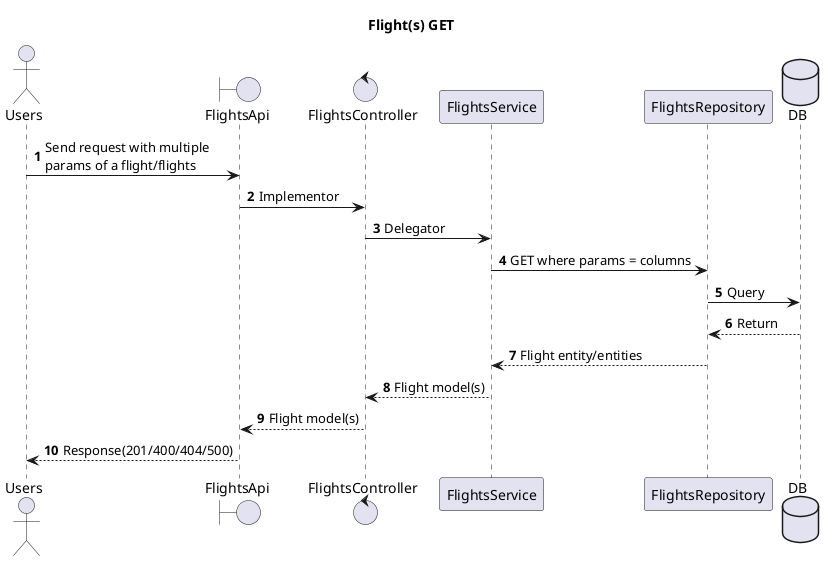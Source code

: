 @startuml
'https://plantuml.com/sequence-diagram

autonumber

title Flight(s) GET

actor Users
boundary FlightsApi
control FlightsController
participant FlightsService
participant FlightsRepository
database DB

box over FlightsApi,FlightsService:Flights Model
box over FlightsService,FlightsRepository:Flights Entity
Users->FlightsApi: Send request with multiple \nparams of a flight/flights
FlightsApi->FlightsController: Implementor
FlightsController->FlightsService: Delegator
FlightsService->FlightsRepository:GET where params = columns
FlightsRepository->DB: Query
FlightsRepository<--DB: Return
FlightsService<--FlightsRepository: Flight entity/entities
FlightsController<--FlightsService:Flight model(s)
FlightsApi<--FlightsController:Flight model(s)
Users<--FlightsApi: Response(201/400/404/500)
@enduml